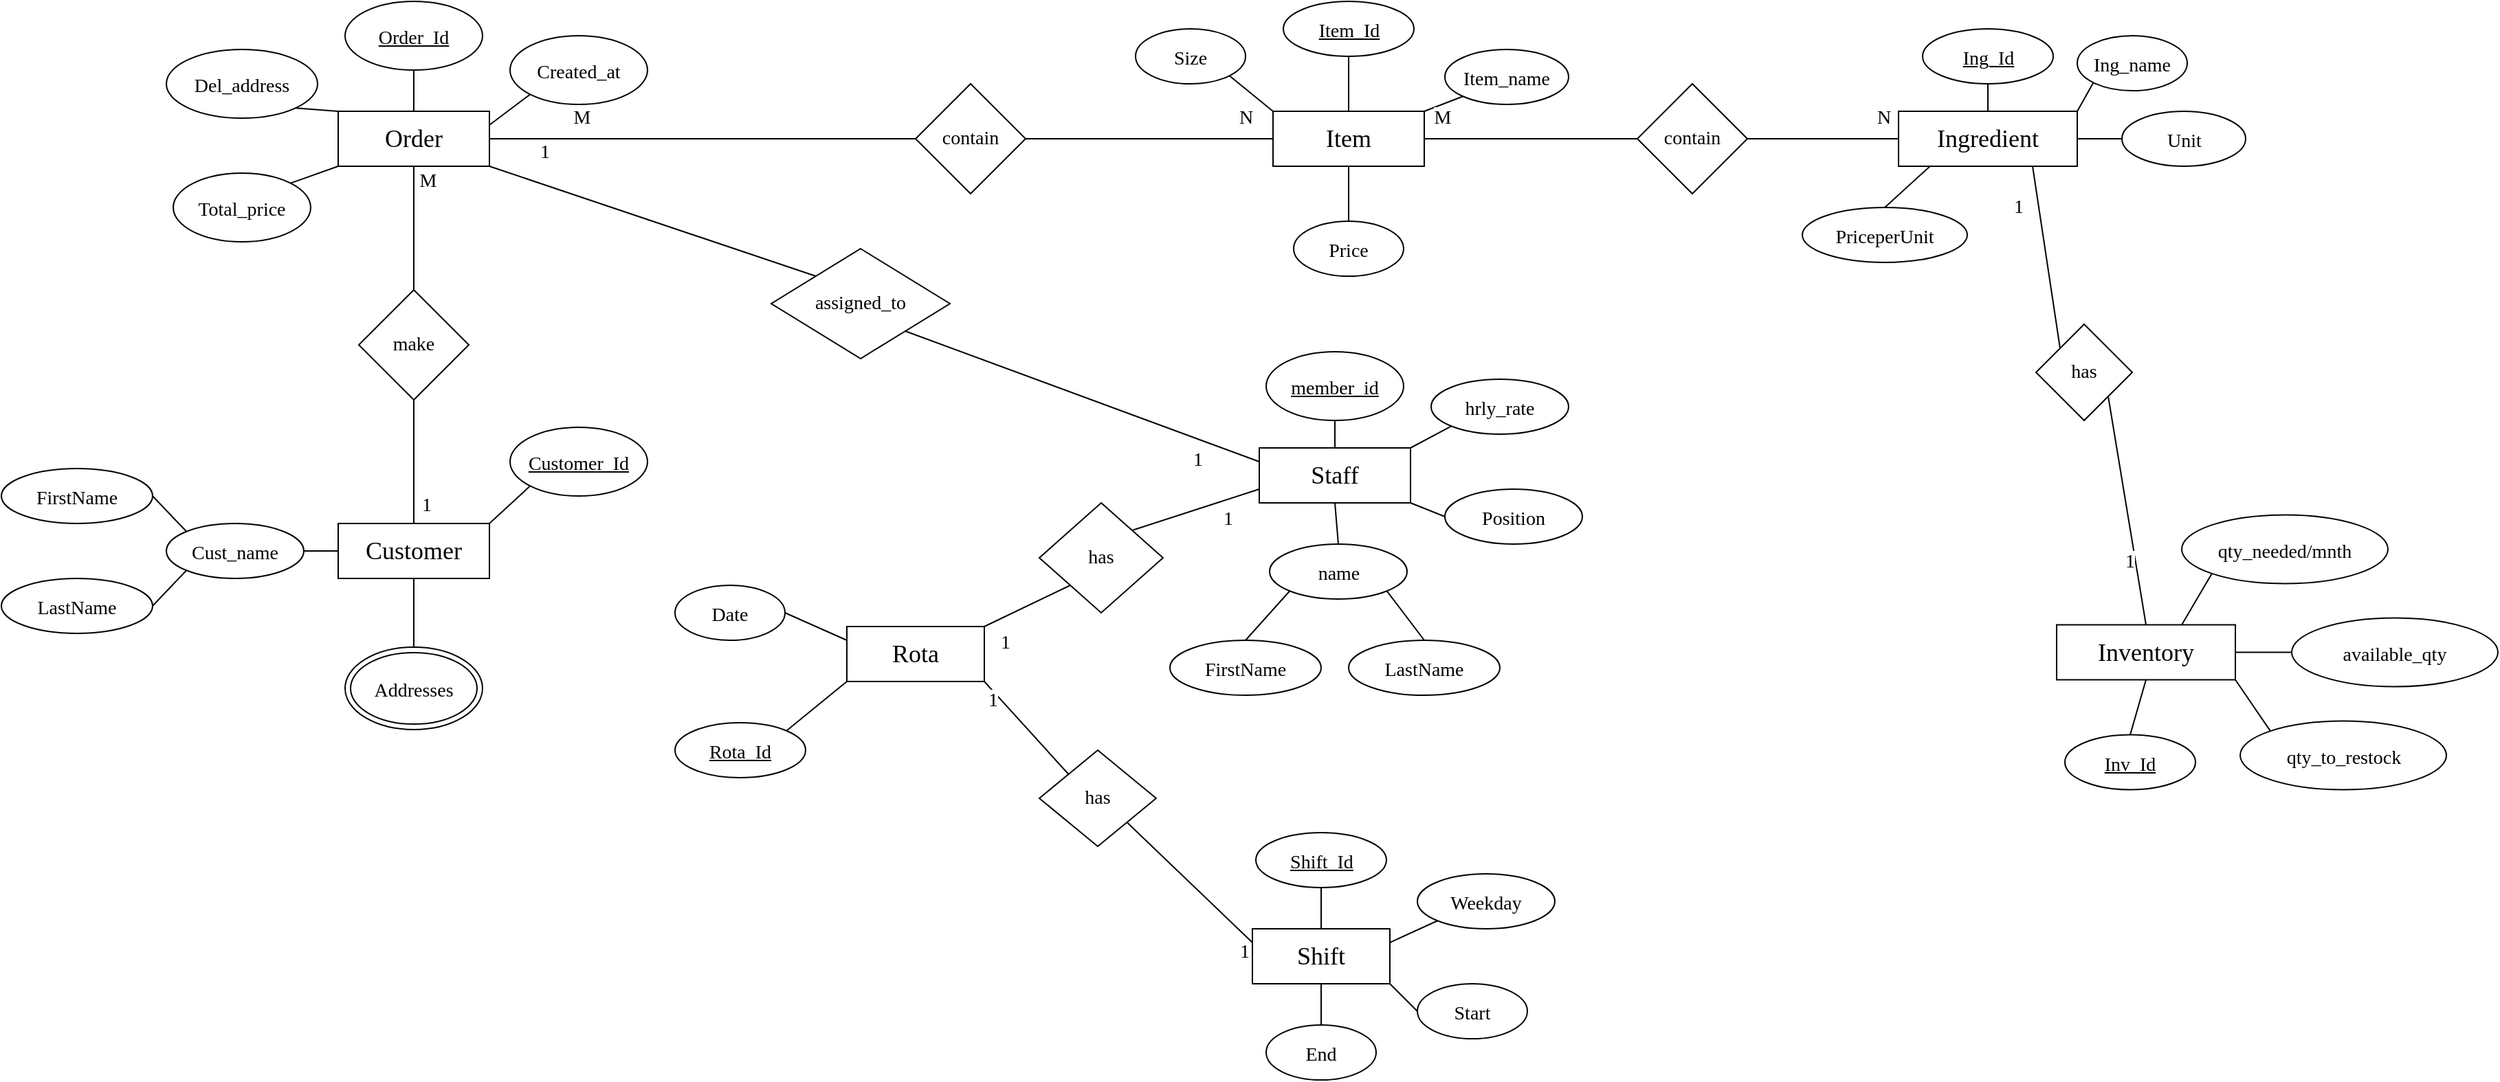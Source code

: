 <mxfile version="20.8.16" type="device"><diagram id="R2lEEEUBdFMjLlhIrx00" name="Page-1"><mxGraphModel dx="2668" dy="1576" grid="0" gridSize="10" guides="1" tooltips="1" connect="1" arrows="1" fold="1" page="0" pageScale="1" pageWidth="850" pageHeight="1100" math="0" shadow="0" extFonts="Permanent Marker^https://fonts.googleapis.com/css?family=Permanent+Marker"><root><mxCell id="0"/><mxCell id="1" parent="0"/><mxCell id="c9D5yfk0Bxqrthq6EEAU-1" value="&lt;font style=&quot;font-size: 18px;&quot; face=&quot;Lucida Console&quot;&gt;Order&lt;/font&gt;" style="rounded=0;whiteSpace=wrap;html=1;" vertex="1" parent="1"><mxGeometry x="-5" y="325" width="110" height="40" as="geometry"/></mxCell><mxCell id="c9D5yfk0Bxqrthq6EEAU-6" style="shape=link;rounded=0;orthogonalLoop=1;jettySize=auto;html=1;exitX=0.5;exitY=1;exitDx=0;exitDy=0;entryX=0.5;entryY=0;entryDx=0;entryDy=0;fontFamily=Lucida Console;fontSize=19;width=0;" edge="1" parent="1" source="c9D5yfk0Bxqrthq6EEAU-2" target="c9D5yfk0Bxqrthq6EEAU-1"><mxGeometry relative="1" as="geometry"/></mxCell><mxCell id="c9D5yfk0Bxqrthq6EEAU-2" value="&lt;font style=&quot;font-size: 14px;&quot;&gt;&lt;u&gt;Order_Id&lt;/u&gt;&lt;/font&gt;" style="ellipse;whiteSpace=wrap;html=1;fontFamily=Lucida Console;fontSize=18;" vertex="1" parent="1"><mxGeometry y="245" width="100" height="50" as="geometry"/></mxCell><mxCell id="c9D5yfk0Bxqrthq6EEAU-3" value="&lt;font style=&quot;font-size: 14px;&quot;&gt;Created_at&lt;/font&gt;" style="ellipse;whiteSpace=wrap;html=1;fontFamily=Lucida Console;fontSize=18;" vertex="1" parent="1"><mxGeometry x="120" y="270" width="100" height="50" as="geometry"/></mxCell><mxCell id="c9D5yfk0Bxqrthq6EEAU-4" value="&lt;font style=&quot;font-size: 14px;&quot;&gt;Del_address&lt;/font&gt;" style="ellipse;whiteSpace=wrap;html=1;fontFamily=Lucida Console;fontSize=18;" vertex="1" parent="1"><mxGeometry x="-130" y="280" width="110" height="50" as="geometry"/></mxCell><mxCell id="c9D5yfk0Bxqrthq6EEAU-5" value="&lt;font style=&quot;font-size: 14px;&quot;&gt;Total_price&lt;br&gt;&lt;/font&gt;" style="ellipse;whiteSpace=wrap;html=1;fontFamily=Lucida Console;fontSize=18;" vertex="1" parent="1"><mxGeometry x="-125" y="370" width="100" height="50" as="geometry"/></mxCell><mxCell id="c9D5yfk0Bxqrthq6EEAU-7" style="shape=link;rounded=0;orthogonalLoop=1;jettySize=auto;html=1;exitX=0;exitY=1;exitDx=0;exitDy=0;entryX=1;entryY=0.25;entryDx=0;entryDy=0;fontFamily=Lucida Console;fontSize=19;width=0;" edge="1" parent="1" source="c9D5yfk0Bxqrthq6EEAU-3" target="c9D5yfk0Bxqrthq6EEAU-1"><mxGeometry relative="1" as="geometry"><mxPoint x="60" y="280" as="sourcePoint"/><mxPoint x="60" y="340" as="targetPoint"/></mxGeometry></mxCell><mxCell id="c9D5yfk0Bxqrthq6EEAU-8" style="shape=link;rounded=0;orthogonalLoop=1;jettySize=auto;html=1;exitX=1;exitY=1;exitDx=0;exitDy=0;entryX=0;entryY=0;entryDx=0;entryDy=0;fontFamily=Lucida Console;fontSize=19;width=0;" edge="1" parent="1" source="c9D5yfk0Bxqrthq6EEAU-4" target="c9D5yfk0Bxqrthq6EEAU-1"><mxGeometry relative="1" as="geometry"><mxPoint x="70" y="290" as="sourcePoint"/><mxPoint x="70" y="350" as="targetPoint"/></mxGeometry></mxCell><mxCell id="c9D5yfk0Bxqrthq6EEAU-9" style="shape=link;rounded=0;orthogonalLoop=1;jettySize=auto;html=1;exitX=1;exitY=0;exitDx=0;exitDy=0;entryX=0;entryY=1;entryDx=0;entryDy=0;fontFamily=Lucida Console;fontSize=19;width=0;" edge="1" parent="1" source="c9D5yfk0Bxqrthq6EEAU-5" target="c9D5yfk0Bxqrthq6EEAU-1"><mxGeometry relative="1" as="geometry"><mxPoint x="80" y="300" as="sourcePoint"/><mxPoint x="80" y="360" as="targetPoint"/></mxGeometry></mxCell><mxCell id="c9D5yfk0Bxqrthq6EEAU-11" value="&lt;font style=&quot;font-size: 18px;&quot; face=&quot;Lucida Console&quot;&gt;Item&lt;br&gt;&lt;/font&gt;" style="rounded=0;whiteSpace=wrap;html=1;" vertex="1" parent="1"><mxGeometry x="675" y="325" width="110" height="40" as="geometry"/></mxCell><mxCell id="c9D5yfk0Bxqrthq6EEAU-12" value="&lt;span style=&quot;font-size: 14px;&quot;&gt;&lt;u&gt;Item_Id&lt;/u&gt;&lt;/span&gt;" style="ellipse;whiteSpace=wrap;html=1;fontFamily=Lucida Console;fontSize=18;" vertex="1" parent="1"><mxGeometry x="682.5" y="245" width="95" height="40" as="geometry"/></mxCell><mxCell id="c9D5yfk0Bxqrthq6EEAU-14" style="shape=link;rounded=0;orthogonalLoop=1;jettySize=auto;html=1;exitX=0.5;exitY=1;exitDx=0;exitDy=0;fontFamily=Lucida Console;fontSize=19;width=0;" edge="1" parent="1" source="c9D5yfk0Bxqrthq6EEAU-12" target="c9D5yfk0Bxqrthq6EEAU-11"><mxGeometry relative="1" as="geometry"><mxPoint x="389.645" y="287.678" as="sourcePoint"/><mxPoint x="340" y="345" as="targetPoint"/></mxGeometry></mxCell><mxCell id="c9D5yfk0Bxqrthq6EEAU-15" value="&lt;font style=&quot;font-size: 14px;&quot;&gt;Item_name&lt;/font&gt;" style="ellipse;whiteSpace=wrap;html=1;fontFamily=Lucida Console;fontSize=18;" vertex="1" parent="1"><mxGeometry x="800" y="280" width="90" height="40" as="geometry"/></mxCell><mxCell id="c9D5yfk0Bxqrthq6EEAU-16" style="shape=link;rounded=0;orthogonalLoop=1;jettySize=auto;html=1;exitX=0;exitY=1;exitDx=0;exitDy=0;entryX=1;entryY=0;entryDx=0;entryDy=0;fontFamily=Lucida Console;fontSize=19;width=0;" edge="1" parent="1" source="c9D5yfk0Bxqrthq6EEAU-15" target="c9D5yfk0Bxqrthq6EEAU-11"><mxGeometry relative="1" as="geometry"><mxPoint x="389.645" y="287.678" as="sourcePoint"/><mxPoint x="340" y="345" as="targetPoint"/></mxGeometry></mxCell><mxCell id="c9D5yfk0Bxqrthq6EEAU-17" value="&lt;font style=&quot;font-size: 14px;&quot;&gt;Size&lt;/font&gt;" style="ellipse;whiteSpace=wrap;html=1;fontFamily=Lucida Console;fontSize=18;" vertex="1" parent="1"><mxGeometry x="575" y="265" width="80" height="40" as="geometry"/></mxCell><mxCell id="c9D5yfk0Bxqrthq6EEAU-18" style="shape=link;rounded=0;orthogonalLoop=1;jettySize=auto;html=1;exitX=1;exitY=1;exitDx=0;exitDy=0;fontFamily=Lucida Console;fontSize=19;width=0;entryX=0;entryY=0;entryDx=0;entryDy=0;" edge="1" parent="1" source="c9D5yfk0Bxqrthq6EEAU-17" target="c9D5yfk0Bxqrthq6EEAU-11"><mxGeometry relative="1" as="geometry"><mxPoint x="742.5" y="265" as="sourcePoint"/><mxPoint x="740.556" y="335" as="targetPoint"/></mxGeometry></mxCell><mxCell id="c9D5yfk0Bxqrthq6EEAU-19" value="&lt;font style=&quot;font-size: 14px;&quot;&gt;Price&lt;/font&gt;" style="ellipse;whiteSpace=wrap;html=1;fontFamily=Lucida Console;fontSize=18;" vertex="1" parent="1"><mxGeometry x="690" y="405" width="80" height="40" as="geometry"/></mxCell><mxCell id="c9D5yfk0Bxqrthq6EEAU-20" style="shape=link;rounded=0;orthogonalLoop=1;jettySize=auto;html=1;exitX=0.5;exitY=0;exitDx=0;exitDy=0;fontFamily=Lucida Console;fontSize=19;width=0;entryX=0.5;entryY=1;entryDx=0;entryDy=0;" edge="1" parent="1" source="c9D5yfk0Bxqrthq6EEAU-19" target="c9D5yfk0Bxqrthq6EEAU-11"><mxGeometry relative="1" as="geometry"><mxPoint x="643.284" y="269.142" as="sourcePoint"/><mxPoint x="685" y="335" as="targetPoint"/></mxGeometry></mxCell><mxCell id="c9D5yfk0Bxqrthq6EEAU-22" value="&lt;font style=&quot;font-size: 18px;&quot; face=&quot;Lucida Console&quot;&gt;Customer&lt;/font&gt;" style="rounded=0;whiteSpace=wrap;html=1;" vertex="1" parent="1"><mxGeometry x="-5" y="625" width="110" height="40" as="geometry"/></mxCell><mxCell id="c9D5yfk0Bxqrthq6EEAU-23" value="&lt;font style=&quot;font-size: 14px;&quot;&gt;&lt;u&gt;Customer_Id&lt;/u&gt;&lt;/font&gt;" style="ellipse;whiteSpace=wrap;html=1;fontFamily=Lucida Console;fontSize=18;" vertex="1" parent="1"><mxGeometry x="120" y="555" width="100" height="50" as="geometry"/></mxCell><mxCell id="c9D5yfk0Bxqrthq6EEAU-24" value="&lt;font style=&quot;font-size: 14px;&quot;&gt;FirstName&lt;/font&gt;" style="ellipse;whiteSpace=wrap;html=1;fontFamily=Lucida Console;fontSize=18;" vertex="1" parent="1"><mxGeometry x="-250" y="585" width="110" height="40" as="geometry"/></mxCell><mxCell id="c9D5yfk0Bxqrthq6EEAU-25" value="&lt;span style=&quot;font-size: 14px;&quot;&gt;Cust_name&lt;/span&gt;" style="ellipse;whiteSpace=wrap;html=1;fontFamily=Lucida Console;fontSize=18;" vertex="1" parent="1"><mxGeometry x="-130" y="625" width="100" height="40" as="geometry"/></mxCell><mxCell id="c9D5yfk0Bxqrthq6EEAU-26" value="&lt;font style=&quot;font-size: 14px;&quot;&gt;LastName&lt;/font&gt;" style="ellipse;whiteSpace=wrap;html=1;fontFamily=Lucida Console;fontSize=18;" vertex="1" parent="1"><mxGeometry x="-250" y="665" width="110" height="40" as="geometry"/></mxCell><mxCell id="c9D5yfk0Bxqrthq6EEAU-27" value="&lt;font style=&quot;font-size: 14px;&quot;&gt;Addresses&lt;/font&gt;" style="ellipse;shape=doubleEllipse;whiteSpace=wrap;html=1;fontFamily=Lucida Console;fontSize=18;" vertex="1" parent="1"><mxGeometry y="715" width="100" height="60" as="geometry"/></mxCell><mxCell id="c9D5yfk0Bxqrthq6EEAU-29" style="shape=link;rounded=0;orthogonalLoop=1;jettySize=auto;html=1;exitX=0;exitY=1;exitDx=0;exitDy=0;entryX=1;entryY=0;entryDx=0;entryDy=0;fontFamily=Lucida Console;fontSize=19;width=0;" edge="1" parent="1" source="c9D5yfk0Bxqrthq6EEAU-23" target="c9D5yfk0Bxqrthq6EEAU-22"><mxGeometry relative="1" as="geometry"><mxPoint x="-54.645" y="402.322" as="sourcePoint"/><mxPoint x="5" y="385" as="targetPoint"/></mxGeometry></mxCell><mxCell id="c9D5yfk0Bxqrthq6EEAU-30" style="shape=link;rounded=0;orthogonalLoop=1;jettySize=auto;html=1;exitX=1;exitY=0.5;exitDx=0;exitDy=0;entryX=0;entryY=0.5;entryDx=0;entryDy=0;fontFamily=Lucida Console;fontSize=19;width=0;" edge="1" parent="1" source="c9D5yfk0Bxqrthq6EEAU-25" target="c9D5yfk0Bxqrthq6EEAU-22"><mxGeometry relative="1" as="geometry"><mxPoint x="-44.645" y="412.322" as="sourcePoint"/><mxPoint x="15" y="395" as="targetPoint"/></mxGeometry></mxCell><mxCell id="c9D5yfk0Bxqrthq6EEAU-31" style="shape=link;rounded=0;orthogonalLoop=1;jettySize=auto;html=1;exitX=0.5;exitY=0;exitDx=0;exitDy=0;entryX=0.5;entryY=1;entryDx=0;entryDy=0;fontFamily=Lucida Console;fontSize=19;width=0;" edge="1" parent="1" source="c9D5yfk0Bxqrthq6EEAU-27" target="c9D5yfk0Bxqrthq6EEAU-22"><mxGeometry relative="1" as="geometry"><mxPoint x="-34.645" y="422.322" as="sourcePoint"/><mxPoint x="25" y="405" as="targetPoint"/></mxGeometry></mxCell><mxCell id="c9D5yfk0Bxqrthq6EEAU-32" style="shape=link;rounded=0;orthogonalLoop=1;jettySize=auto;html=1;exitX=1;exitY=0.5;exitDx=0;exitDy=0;entryX=0;entryY=0;entryDx=0;entryDy=0;fontFamily=Lucida Console;fontSize=19;width=0;" edge="1" parent="1" source="c9D5yfk0Bxqrthq6EEAU-24" target="c9D5yfk0Bxqrthq6EEAU-25"><mxGeometry relative="1" as="geometry"><mxPoint x="-4.645" y="402.322" as="sourcePoint"/><mxPoint x="55" y="385" as="targetPoint"/></mxGeometry></mxCell><mxCell id="c9D5yfk0Bxqrthq6EEAU-33" style="shape=link;rounded=0;orthogonalLoop=1;jettySize=auto;html=1;exitX=1;exitY=0.5;exitDx=0;exitDy=0;entryX=0;entryY=1;entryDx=0;entryDy=0;fontFamily=Lucida Console;fontSize=19;width=0;" edge="1" parent="1" source="c9D5yfk0Bxqrthq6EEAU-26" target="c9D5yfk0Bxqrthq6EEAU-25"><mxGeometry relative="1" as="geometry"><mxPoint x="5.355" y="412.322" as="sourcePoint"/><mxPoint x="65" y="395" as="targetPoint"/></mxGeometry></mxCell><mxCell id="c9D5yfk0Bxqrthq6EEAU-35" value="&lt;font style=&quot;font-size: 18px;&quot; face=&quot;Lucida Console&quot;&gt;Staff&lt;br&gt;&lt;/font&gt;" style="rounded=0;whiteSpace=wrap;html=1;" vertex="1" parent="1"><mxGeometry x="665" y="570" width="110" height="40" as="geometry"/></mxCell><mxCell id="c9D5yfk0Bxqrthq6EEAU-36" value="&lt;font style=&quot;font-size: 14px;&quot;&gt;&lt;u&gt;member_id&lt;/u&gt;&lt;/font&gt;" style="ellipse;whiteSpace=wrap;html=1;fontFamily=Lucida Console;fontSize=18;" vertex="1" parent="1"><mxGeometry x="670" y="500" width="100" height="50" as="geometry"/></mxCell><mxCell id="c9D5yfk0Bxqrthq6EEAU-37" value="&lt;font style=&quot;font-size: 14px;&quot;&gt;FirstName&lt;/font&gt;" style="ellipse;whiteSpace=wrap;html=1;fontFamily=Lucida Console;fontSize=18;" vertex="1" parent="1"><mxGeometry x="600" y="710" width="110" height="40" as="geometry"/></mxCell><mxCell id="c9D5yfk0Bxqrthq6EEAU-38" value="&lt;span style=&quot;font-size: 14px;&quot;&gt;name&lt;/span&gt;" style="ellipse;whiteSpace=wrap;html=1;fontFamily=Lucida Console;fontSize=18;" vertex="1" parent="1"><mxGeometry x="672.5" y="640" width="100" height="40" as="geometry"/></mxCell><mxCell id="c9D5yfk0Bxqrthq6EEAU-39" value="&lt;font style=&quot;font-size: 14px;&quot;&gt;LastName&lt;/font&gt;" style="ellipse;whiteSpace=wrap;html=1;fontFamily=Lucida Console;fontSize=18;" vertex="1" parent="1"><mxGeometry x="730" y="710" width="110" height="40" as="geometry"/></mxCell><mxCell id="c9D5yfk0Bxqrthq6EEAU-43" value="&lt;span style=&quot;font-size: 14px;&quot;&gt;Position&lt;/span&gt;" style="ellipse;whiteSpace=wrap;html=1;fontFamily=Lucida Console;fontSize=18;" vertex="1" parent="1"><mxGeometry x="800" y="600" width="100" height="40" as="geometry"/></mxCell><mxCell id="c9D5yfk0Bxqrthq6EEAU-44" value="&lt;span style=&quot;font-size: 14px;&quot;&gt;hrly_rate&lt;/span&gt;" style="ellipse;whiteSpace=wrap;html=1;fontFamily=Lucida Console;fontSize=18;" vertex="1" parent="1"><mxGeometry x="790" y="520" width="100" height="40" as="geometry"/></mxCell><mxCell id="c9D5yfk0Bxqrthq6EEAU-45" style="shape=link;rounded=0;orthogonalLoop=1;jettySize=auto;html=1;exitX=0.5;exitY=1;exitDx=0;exitDy=0;entryX=0.5;entryY=0;entryDx=0;entryDy=0;fontFamily=Lucida Console;fontSize=19;width=0;" edge="1" parent="1" source="c9D5yfk0Bxqrthq6EEAU-36" target="c9D5yfk0Bxqrthq6EEAU-35"><mxGeometry relative="1" as="geometry"><mxPoint x="539.645" y="552.678" as="sourcePoint"/><mxPoint x="490" y="610" as="targetPoint"/></mxGeometry></mxCell><mxCell id="c9D5yfk0Bxqrthq6EEAU-46" style="shape=link;rounded=0;orthogonalLoop=1;jettySize=auto;html=1;exitX=1;exitY=0;exitDx=0;exitDy=0;entryX=0;entryY=1;entryDx=0;entryDy=0;fontFamily=Lucida Console;fontSize=19;width=0;" edge="1" parent="1" source="c9D5yfk0Bxqrthq6EEAU-35" target="c9D5yfk0Bxqrthq6EEAU-44"><mxGeometry relative="1" as="geometry"><mxPoint x="730" y="540" as="sourcePoint"/><mxPoint x="730" y="580" as="targetPoint"/></mxGeometry></mxCell><mxCell id="c9D5yfk0Bxqrthq6EEAU-47" style="shape=link;rounded=0;orthogonalLoop=1;jettySize=auto;html=1;exitX=0;exitY=0.5;exitDx=0;exitDy=0;entryX=1;entryY=1;entryDx=0;entryDy=0;fontFamily=Lucida Console;fontSize=19;width=0;" edge="1" parent="1" source="c9D5yfk0Bxqrthq6EEAU-43" target="c9D5yfk0Bxqrthq6EEAU-35"><mxGeometry relative="1" as="geometry"><mxPoint x="740" y="550" as="sourcePoint"/><mxPoint x="740" y="590" as="targetPoint"/></mxGeometry></mxCell><mxCell id="c9D5yfk0Bxqrthq6EEAU-48" style="shape=link;rounded=0;orthogonalLoop=1;jettySize=auto;html=1;exitX=0.5;exitY=1;exitDx=0;exitDy=0;entryX=0.5;entryY=0;entryDx=0;entryDy=0;fontFamily=Lucida Console;fontSize=19;width=0;" edge="1" parent="1" source="c9D5yfk0Bxqrthq6EEAU-35" target="c9D5yfk0Bxqrthq6EEAU-38"><mxGeometry relative="1" as="geometry"><mxPoint x="750" y="560" as="sourcePoint"/><mxPoint x="750" y="600" as="targetPoint"/></mxGeometry></mxCell><mxCell id="c9D5yfk0Bxqrthq6EEAU-49" style="shape=link;rounded=0;orthogonalLoop=1;jettySize=auto;html=1;exitX=1;exitY=1;exitDx=0;exitDy=0;entryX=0.5;entryY=0;entryDx=0;entryDy=0;fontFamily=Lucida Console;fontSize=19;width=0;" edge="1" parent="1" source="c9D5yfk0Bxqrthq6EEAU-38" target="c9D5yfk0Bxqrthq6EEAU-39"><mxGeometry relative="1" as="geometry"><mxPoint x="760" y="570" as="sourcePoint"/><mxPoint x="760" y="610" as="targetPoint"/></mxGeometry></mxCell><mxCell id="c9D5yfk0Bxqrthq6EEAU-50" style="shape=link;rounded=0;orthogonalLoop=1;jettySize=auto;html=1;exitX=0.5;exitY=0;exitDx=0;exitDy=0;entryX=0;entryY=1;entryDx=0;entryDy=0;fontFamily=Lucida Console;fontSize=19;width=0;" edge="1" parent="1" source="c9D5yfk0Bxqrthq6EEAU-37" target="c9D5yfk0Bxqrthq6EEAU-38"><mxGeometry relative="1" as="geometry"><mxPoint x="770" y="580" as="sourcePoint"/><mxPoint x="770" y="620" as="targetPoint"/></mxGeometry></mxCell><mxCell id="c9D5yfk0Bxqrthq6EEAU-51" value="&lt;font style=&quot;font-size: 18px;&quot; face=&quot;Lucida Console&quot;&gt;Ingredient&lt;br&gt;&lt;/font&gt;" style="rounded=0;whiteSpace=wrap;html=1;" vertex="1" parent="1"><mxGeometry x="1130" y="325" width="130" height="40" as="geometry"/></mxCell><mxCell id="c9D5yfk0Bxqrthq6EEAU-52" value="&lt;span style=&quot;font-size: 14px;&quot;&gt;&lt;u&gt;Ing_Id&lt;/u&gt;&lt;/span&gt;" style="ellipse;whiteSpace=wrap;html=1;fontFamily=Lucida Console;fontSize=18;" vertex="1" parent="1"><mxGeometry x="1147.5" y="265" width="95" height="40" as="geometry"/></mxCell><mxCell id="c9D5yfk0Bxqrthq6EEAU-53" value="&lt;font style=&quot;font-size: 14px;&quot;&gt;Unit&lt;/font&gt;" style="ellipse;whiteSpace=wrap;html=1;fontFamily=Lucida Console;fontSize=18;" vertex="1" parent="1"><mxGeometry x="1292.5" y="325" width="90" height="40" as="geometry"/></mxCell><mxCell id="c9D5yfk0Bxqrthq6EEAU-55" style="shape=link;rounded=0;orthogonalLoop=1;jettySize=auto;html=1;exitX=0.5;exitY=1;exitDx=0;exitDy=0;fontFamily=Lucida Console;fontSize=19;width=0;entryX=0.5;entryY=0;entryDx=0;entryDy=0;" edge="1" parent="1" source="c9D5yfk0Bxqrthq6EEAU-52" target="c9D5yfk0Bxqrthq6EEAU-51"><mxGeometry relative="1" as="geometry"><mxPoint x="678.284" y="269.142" as="sourcePoint"/><mxPoint x="720" y="335" as="targetPoint"/></mxGeometry></mxCell><mxCell id="c9D5yfk0Bxqrthq6EEAU-56" style="shape=link;rounded=0;orthogonalLoop=1;jettySize=auto;html=1;exitX=0;exitY=0.5;exitDx=0;exitDy=0;fontFamily=Lucida Console;fontSize=19;width=0;entryX=1;entryY=0.5;entryDx=0;entryDy=0;" edge="1" parent="1" source="c9D5yfk0Bxqrthq6EEAU-53" target="c9D5yfk0Bxqrthq6EEAU-51"><mxGeometry relative="1" as="geometry"><mxPoint x="1205" y="285" as="sourcePoint"/><mxPoint x="1205" y="335" as="targetPoint"/></mxGeometry></mxCell><mxCell id="c9D5yfk0Bxqrthq6EEAU-57" value="&lt;font style=&quot;font-size: 18px;&quot; face=&quot;Lucida Console&quot;&gt;Inventory&lt;br&gt;&lt;/font&gt;" style="rounded=0;whiteSpace=wrap;html=1;" vertex="1" parent="1"><mxGeometry x="1245" y="698.75" width="130" height="40" as="geometry"/></mxCell><mxCell id="c9D5yfk0Bxqrthq6EEAU-58" value="&lt;font style=&quot;font-size: 14px;&quot;&gt;PriceperUnit&lt;/font&gt;" style="ellipse;whiteSpace=wrap;html=1;fontFamily=Lucida Console;fontSize=18;" vertex="1" parent="1"><mxGeometry x="1060" y="395" width="120" height="40" as="geometry"/></mxCell><mxCell id="c9D5yfk0Bxqrthq6EEAU-59" value="&lt;font style=&quot;font-size: 14px;&quot;&gt;Ing_name&lt;/font&gt;" style="ellipse;whiteSpace=wrap;html=1;fontFamily=Lucida Console;fontSize=18;" vertex="1" parent="1"><mxGeometry x="1260" y="270" width="80" height="40" as="geometry"/></mxCell><mxCell id="c9D5yfk0Bxqrthq6EEAU-60" style="shape=link;rounded=0;orthogonalLoop=1;jettySize=auto;html=1;exitX=0;exitY=1;exitDx=0;exitDy=0;fontFamily=Lucida Console;fontSize=19;width=0;entryX=1;entryY=0;entryDx=0;entryDy=0;" edge="1" parent="1" source="c9D5yfk0Bxqrthq6EEAU-59" target="c9D5yfk0Bxqrthq6EEAU-51"><mxGeometry relative="1" as="geometry"><mxPoint x="1205" y="285" as="sourcePoint"/><mxPoint x="1205" y="335" as="targetPoint"/></mxGeometry></mxCell><mxCell id="c9D5yfk0Bxqrthq6EEAU-61" style="shape=link;rounded=0;orthogonalLoop=1;jettySize=auto;html=1;exitX=0.5;exitY=0;exitDx=0;exitDy=0;fontFamily=Lucida Console;fontSize=19;width=0;entryX=0.175;entryY=1.003;entryDx=0;entryDy=0;entryPerimeter=0;" edge="1" parent="1" source="c9D5yfk0Bxqrthq6EEAU-58" target="c9D5yfk0Bxqrthq6EEAU-51"><mxGeometry relative="1" as="geometry"><mxPoint x="1311.716" y="279.142" as="sourcePoint"/><mxPoint x="1270" y="335" as="targetPoint"/></mxGeometry></mxCell><mxCell id="c9D5yfk0Bxqrthq6EEAU-62" value="&lt;span style=&quot;font-size: 14px;&quot;&gt;&lt;u&gt;Inv_Id&lt;/u&gt;&lt;/span&gt;" style="ellipse;whiteSpace=wrap;html=1;fontFamily=Lucida Console;fontSize=18;" vertex="1" parent="1"><mxGeometry x="1251" y="778.75" width="95" height="40" as="geometry"/></mxCell><mxCell id="c9D5yfk0Bxqrthq6EEAU-63" value="&lt;span style=&quot;font-size: 14px;&quot;&gt;available_qty&lt;/span&gt;" style="ellipse;whiteSpace=wrap;html=1;fontFamily=Lucida Console;fontSize=18;" vertex="1" parent="1"><mxGeometry x="1416" y="693.75" width="150" height="50" as="geometry"/></mxCell><mxCell id="c9D5yfk0Bxqrthq6EEAU-64" value="&lt;span style=&quot;font-size: 14px;&quot;&gt;qty_needed/mnth&lt;/span&gt;" style="ellipse;whiteSpace=wrap;html=1;fontFamily=Lucida Console;fontSize=18;" vertex="1" parent="1"><mxGeometry x="1336" y="618.75" width="150" height="50" as="geometry"/></mxCell><mxCell id="c9D5yfk0Bxqrthq6EEAU-65" value="&lt;span style=&quot;font-size: 14px;&quot;&gt;qty_to_restock&lt;/span&gt;" style="ellipse;whiteSpace=wrap;html=1;fontFamily=Lucida Console;fontSize=18;" vertex="1" parent="1"><mxGeometry x="1378.5" y="768.75" width="150" height="50" as="geometry"/></mxCell><mxCell id="c9D5yfk0Bxqrthq6EEAU-66" style="shape=link;rounded=0;orthogonalLoop=1;jettySize=auto;html=1;exitX=0.5;exitY=1;exitDx=0;exitDy=0;entryX=0.5;entryY=0;entryDx=0;entryDy=0;fontFamily=Lucida Console;fontSize=19;width=0;" edge="1" parent="1" source="c9D5yfk0Bxqrthq6EEAU-57" target="c9D5yfk0Bxqrthq6EEAU-62"><mxGeometry relative="1" as="geometry"><mxPoint x="856" y="528.75" as="sourcePoint"/><mxPoint x="856" y="568.75" as="targetPoint"/></mxGeometry></mxCell><mxCell id="c9D5yfk0Bxqrthq6EEAU-67" style="shape=link;rounded=0;orthogonalLoop=1;jettySize=auto;html=1;exitX=0;exitY=1;exitDx=0;exitDy=0;fontFamily=Lucida Console;fontSize=19;width=0;" edge="1" parent="1" source="c9D5yfk0Bxqrthq6EEAU-64"><mxGeometry relative="1" as="geometry"><mxPoint x="1320" y="748.75" as="sourcePoint"/><mxPoint x="1336" y="698.75" as="targetPoint"/></mxGeometry></mxCell><mxCell id="c9D5yfk0Bxqrthq6EEAU-68" style="shape=link;rounded=0;orthogonalLoop=1;jettySize=auto;html=1;exitX=0;exitY=0.5;exitDx=0;exitDy=0;entryX=1;entryY=0.5;entryDx=0;entryDy=0;fontFamily=Lucida Console;fontSize=19;width=0;" edge="1" parent="1" source="c9D5yfk0Bxqrthq6EEAU-63" target="c9D5yfk0Bxqrthq6EEAU-57"><mxGeometry relative="1" as="geometry"><mxPoint x="1330" y="758.75" as="sourcePoint"/><mxPoint x="1301" y="838.75" as="targetPoint"/></mxGeometry></mxCell><mxCell id="c9D5yfk0Bxqrthq6EEAU-69" style="shape=link;rounded=0;orthogonalLoop=1;jettySize=auto;html=1;exitX=1;exitY=1;exitDx=0;exitDy=0;entryX=0;entryY=0;entryDx=0;entryDy=0;fontFamily=Lucida Console;fontSize=19;width=0;" edge="1" parent="1" source="c9D5yfk0Bxqrthq6EEAU-57" target="c9D5yfk0Bxqrthq6EEAU-65"><mxGeometry relative="1" as="geometry"><mxPoint x="1340" y="768.75" as="sourcePoint"/><mxPoint x="1311" y="848.75" as="targetPoint"/></mxGeometry></mxCell><mxCell id="c9D5yfk0Bxqrthq6EEAU-70" value="&lt;font style=&quot;font-size: 18px;&quot; face=&quot;Lucida Console&quot;&gt;Shift&lt;br&gt;&lt;/font&gt;" style="rounded=0;whiteSpace=wrap;html=1;" vertex="1" parent="1"><mxGeometry x="660" y="920" width="100" height="40" as="geometry"/></mxCell><mxCell id="c9D5yfk0Bxqrthq6EEAU-72" value="&lt;span style=&quot;font-size: 14px;&quot;&gt;&lt;u&gt;Shift_Id&lt;/u&gt;&lt;/span&gt;" style="ellipse;whiteSpace=wrap;html=1;fontFamily=Lucida Console;fontSize=18;" vertex="1" parent="1"><mxGeometry x="662.5" y="850" width="95" height="40" as="geometry"/></mxCell><mxCell id="c9D5yfk0Bxqrthq6EEAU-73" value="&lt;span style=&quot;font-size: 14px;&quot;&gt;Weekday&lt;/span&gt;" style="ellipse;whiteSpace=wrap;html=1;fontFamily=Lucida Console;fontSize=18;" vertex="1" parent="1"><mxGeometry x="780" y="880" width="100" height="40" as="geometry"/></mxCell><mxCell id="c9D5yfk0Bxqrthq6EEAU-74" value="&lt;font style=&quot;font-size: 14px;&quot;&gt;Start&lt;/font&gt;" style="ellipse;whiteSpace=wrap;html=1;fontFamily=Lucida Console;fontSize=18;" vertex="1" parent="1"><mxGeometry x="780" y="960" width="80" height="40" as="geometry"/></mxCell><mxCell id="c9D5yfk0Bxqrthq6EEAU-75" value="&lt;font style=&quot;font-size: 14px;&quot;&gt;End&lt;/font&gt;" style="ellipse;whiteSpace=wrap;html=1;fontFamily=Lucida Console;fontSize=18;" vertex="1" parent="1"><mxGeometry x="670" y="990" width="80" height="40" as="geometry"/></mxCell><mxCell id="c9D5yfk0Bxqrthq6EEAU-76" style="shape=link;rounded=0;orthogonalLoop=1;jettySize=auto;html=1;exitX=0.5;exitY=0;exitDx=0;exitDy=0;fontFamily=Lucida Console;fontSize=19;width=0;entryX=0.5;entryY=1;entryDx=0;entryDy=0;" edge="1" parent="1" source="c9D5yfk0Bxqrthq6EEAU-70" target="c9D5yfk0Bxqrthq6EEAU-72"><mxGeometry relative="1" as="geometry"><mxPoint x="785" y="580" as="sourcePoint"/><mxPoint x="720" y="850" as="targetPoint"/></mxGeometry></mxCell><mxCell id="c9D5yfk0Bxqrthq6EEAU-77" style="shape=link;rounded=0;orthogonalLoop=1;jettySize=auto;html=1;exitX=1;exitY=0.25;exitDx=0;exitDy=0;fontFamily=Lucida Console;fontSize=19;width=0;entryX=0;entryY=1;entryDx=0;entryDy=0;" edge="1" parent="1" source="c9D5yfk0Bxqrthq6EEAU-70" target="c9D5yfk0Bxqrthq6EEAU-73"><mxGeometry relative="1" as="geometry"><mxPoint x="720" y="930" as="sourcePoint"/><mxPoint x="720" y="900" as="targetPoint"/></mxGeometry></mxCell><mxCell id="c9D5yfk0Bxqrthq6EEAU-78" style="shape=link;rounded=0;orthogonalLoop=1;jettySize=auto;html=1;exitX=1;exitY=1;exitDx=0;exitDy=0;fontFamily=Lucida Console;fontSize=19;width=0;entryX=0;entryY=0.5;entryDx=0;entryDy=0;" edge="1" parent="1" source="c9D5yfk0Bxqrthq6EEAU-70" target="c9D5yfk0Bxqrthq6EEAU-74"><mxGeometry relative="1" as="geometry"><mxPoint x="770" y="940" as="sourcePoint"/><mxPoint x="824.645" y="924.142" as="targetPoint"/></mxGeometry></mxCell><mxCell id="c9D5yfk0Bxqrthq6EEAU-79" style="shape=link;rounded=0;orthogonalLoop=1;jettySize=auto;html=1;exitX=0.5;exitY=0;exitDx=0;exitDy=0;fontFamily=Lucida Console;fontSize=19;width=0;entryX=0.5;entryY=1;entryDx=0;entryDy=0;" edge="1" parent="1" source="c9D5yfk0Bxqrthq6EEAU-75" target="c9D5yfk0Bxqrthq6EEAU-70"><mxGeometry relative="1" as="geometry"><mxPoint x="780" y="950" as="sourcePoint"/><mxPoint x="834.645" y="934.142" as="targetPoint"/></mxGeometry></mxCell><mxCell id="c9D5yfk0Bxqrthq6EEAU-80" value="&lt;font style=&quot;font-size: 18px;&quot; face=&quot;Lucida Console&quot;&gt;Rota&lt;br&gt;&lt;/font&gt;" style="rounded=0;whiteSpace=wrap;html=1;" vertex="1" parent="1"><mxGeometry x="365" y="700" width="100" height="40" as="geometry"/></mxCell><mxCell id="c9D5yfk0Bxqrthq6EEAU-81" value="&lt;span style=&quot;font-size: 14px;&quot;&gt;&lt;u&gt;Rota_Id&lt;/u&gt;&lt;/span&gt;" style="ellipse;whiteSpace=wrap;html=1;fontFamily=Lucida Console;fontSize=18;" vertex="1" parent="1"><mxGeometry x="240" y="770" width="95" height="40" as="geometry"/></mxCell><mxCell id="c9D5yfk0Bxqrthq6EEAU-82" value="&lt;font style=&quot;font-size: 14px;&quot;&gt;Date&lt;/font&gt;" style="ellipse;whiteSpace=wrap;html=1;fontFamily=Lucida Console;fontSize=18;" vertex="1" parent="1"><mxGeometry x="240" y="670" width="80" height="40" as="geometry"/></mxCell><mxCell id="c9D5yfk0Bxqrthq6EEAU-83" style="shape=link;rounded=0;orthogonalLoop=1;jettySize=auto;html=1;exitX=0;exitY=0.25;exitDx=0;exitDy=0;entryX=1;entryY=0.5;entryDx=0;entryDy=0;fontFamily=Lucida Console;fontSize=19;width=0;" edge="1" parent="1" source="c9D5yfk0Bxqrthq6EEAU-80" target="c9D5yfk0Bxqrthq6EEAU-82"><mxGeometry relative="1" as="geometry"><mxPoint x="225" y="570" as="sourcePoint"/><mxPoint x="225" y="520" as="targetPoint"/></mxGeometry></mxCell><mxCell id="c9D5yfk0Bxqrthq6EEAU-84" style="shape=link;rounded=0;orthogonalLoop=1;jettySize=auto;html=1;exitX=1;exitY=0;exitDx=0;exitDy=0;entryX=0;entryY=1;entryDx=0;entryDy=0;fontFamily=Lucida Console;fontSize=19;width=0;" edge="1" parent="1" source="c9D5yfk0Bxqrthq6EEAU-81" target="c9D5yfk0Bxqrthq6EEAU-80"><mxGeometry relative="1" as="geometry"><mxPoint x="235" y="580" as="sourcePoint"/><mxPoint x="235" y="530" as="targetPoint"/></mxGeometry></mxCell><mxCell id="c9D5yfk0Bxqrthq6EEAU-85" value="make" style="rhombus;whiteSpace=wrap;html=1;fontFamily=Lucida Console;fontSize=14;" vertex="1" parent="1"><mxGeometry x="10" y="455" width="80" height="80" as="geometry"/></mxCell><mxCell id="c9D5yfk0Bxqrthq6EEAU-88" style="shape=link;rounded=0;orthogonalLoop=1;jettySize=auto;html=1;entryX=0.5;entryY=1;entryDx=0;entryDy=0;fontFamily=Lucida Console;fontSize=19;width=0;exitX=0.5;exitY=0;exitDx=0;exitDy=0;" edge="1" parent="1" source="c9D5yfk0Bxqrthq6EEAU-22" target="c9D5yfk0Bxqrthq6EEAU-85"><mxGeometry relative="1" as="geometry"><mxPoint x="50" y="635" as="sourcePoint"/><mxPoint x="60" y="675.0" as="targetPoint"/></mxGeometry></mxCell><mxCell id="c9D5yfk0Bxqrthq6EEAU-89" style="shape=link;rounded=0;orthogonalLoop=1;jettySize=auto;html=1;entryX=0.5;entryY=1;entryDx=0;entryDy=0;fontFamily=Lucida Console;fontSize=19;width=0;" edge="1" parent="1" source="c9D5yfk0Bxqrthq6EEAU-85" target="c9D5yfk0Bxqrthq6EEAU-1"><mxGeometry relative="1" as="geometry"><mxPoint x="50" y="455" as="sourcePoint"/><mxPoint x="60" y="545" as="targetPoint"/></mxGeometry></mxCell><mxCell id="c9D5yfk0Bxqrthq6EEAU-90" value="M" style="edgeLabel;html=1;align=center;verticalAlign=middle;resizable=0;points=[];fontSize=14;fontFamily=Lucida Console;" vertex="1" connectable="0" parent="c9D5yfk0Bxqrthq6EEAU-89"><mxGeometry x="0.306" y="-1" relative="1" as="geometry"><mxPoint x="9" y="-20" as="offset"/></mxGeometry></mxCell><mxCell id="c9D5yfk0Bxqrthq6EEAU-91" value="1" style="edgeLabel;html=1;align=center;verticalAlign=middle;resizable=0;points=[];fontSize=14;fontFamily=Lucida Console;" vertex="1" connectable="0" parent="1"><mxGeometry x="80" y="384.995" as="geometry"><mxPoint x="-21" y="227" as="offset"/></mxGeometry></mxCell><mxCell id="c9D5yfk0Bxqrthq6EEAU-92" value="contain" style="rhombus;whiteSpace=wrap;html=1;fontFamily=Lucida Console;fontSize=14;" vertex="1" parent="1"><mxGeometry x="415" y="305" width="80" height="80" as="geometry"/></mxCell><mxCell id="c9D5yfk0Bxqrthq6EEAU-93" style="shape=link;rounded=0;orthogonalLoop=1;jettySize=auto;html=1;entryX=1;entryY=0.5;entryDx=0;entryDy=0;fontFamily=Lucida Console;fontSize=19;width=0;exitX=0;exitY=0.5;exitDx=0;exitDy=0;" edge="1" parent="1" source="c9D5yfk0Bxqrthq6EEAU-92" target="c9D5yfk0Bxqrthq6EEAU-1"><mxGeometry relative="1" as="geometry"><mxPoint x="180.0" y="460.0" as="sourcePoint"/><mxPoint x="180.0" y="375.0" as="targetPoint"/></mxGeometry></mxCell><mxCell id="c9D5yfk0Bxqrthq6EEAU-94" value="M" style="edgeLabel;html=1;align=center;verticalAlign=middle;resizable=0;points=[];fontSize=14;fontFamily=Lucida Console;" vertex="1" connectable="0" parent="c9D5yfk0Bxqrthq6EEAU-93"><mxGeometry x="0.306" y="-1" relative="1" as="geometry"><mxPoint x="-41" y="-14" as="offset"/></mxGeometry></mxCell><mxCell id="c9D5yfk0Bxqrthq6EEAU-95" style="shape=link;rounded=0;orthogonalLoop=1;jettySize=auto;html=1;entryX=0;entryY=0.5;entryDx=0;entryDy=0;fontFamily=Lucida Console;fontSize=19;width=0;exitX=1;exitY=0.5;exitDx=0;exitDy=0;" edge="1" parent="1" source="c9D5yfk0Bxqrthq6EEAU-92" target="c9D5yfk0Bxqrthq6EEAU-11"><mxGeometry relative="1" as="geometry"><mxPoint x="425" y="355.0" as="sourcePoint"/><mxPoint x="235.0" y="355.0" as="targetPoint"/></mxGeometry></mxCell><mxCell id="c9D5yfk0Bxqrthq6EEAU-96" value="N" style="edgeLabel;html=1;align=center;verticalAlign=middle;resizable=0;points=[];fontSize=14;fontFamily=Lucida Console;" vertex="1" connectable="0" parent="c9D5yfk0Bxqrthq6EEAU-95"><mxGeometry x="0.306" y="-1" relative="1" as="geometry"><mxPoint x="42" y="-16" as="offset"/></mxGeometry></mxCell><mxCell id="c9D5yfk0Bxqrthq6EEAU-114" value="contain" style="rhombus;whiteSpace=wrap;html=1;fontFamily=Lucida Console;fontSize=14;" vertex="1" parent="1"><mxGeometry x="940" y="305" width="80" height="80" as="geometry"/></mxCell><mxCell id="c9D5yfk0Bxqrthq6EEAU-115" style="shape=link;rounded=0;orthogonalLoop=1;jettySize=auto;html=1;entryX=1;entryY=0.5;entryDx=0;entryDy=0;fontFamily=Lucida Console;fontSize=19;width=0;exitX=0;exitY=0.5;exitDx=0;exitDy=0;" edge="1" parent="1" source="c9D5yfk0Bxqrthq6EEAU-114" target="c9D5yfk0Bxqrthq6EEAU-11"><mxGeometry relative="1" as="geometry"><mxPoint x="725.0" y="465.0" as="sourcePoint"/><mxPoint x="770" y="350" as="targetPoint"/></mxGeometry></mxCell><mxCell id="c9D5yfk0Bxqrthq6EEAU-116" value="M" style="edgeLabel;html=1;align=center;verticalAlign=middle;resizable=0;points=[];fontSize=14;fontFamily=Lucida Console;" vertex="1" connectable="0" parent="c9D5yfk0Bxqrthq6EEAU-115"><mxGeometry x="0.306" y="-1" relative="1" as="geometry"><mxPoint x="-41" y="-14" as="offset"/></mxGeometry></mxCell><mxCell id="c9D5yfk0Bxqrthq6EEAU-117" style="shape=link;rounded=0;orthogonalLoop=1;jettySize=auto;html=1;fontFamily=Lucida Console;fontSize=19;width=0;entryX=0;entryY=0.5;entryDx=0;entryDy=0;exitX=1;exitY=0.5;exitDx=0;exitDy=0;" edge="1" parent="1" source="c9D5yfk0Bxqrthq6EEAU-114" target="c9D5yfk0Bxqrthq6EEAU-51"><mxGeometry relative="1" as="geometry"><mxPoint x="1035" y="345" as="sourcePoint"/><mxPoint x="1100" y="350" as="targetPoint"/></mxGeometry></mxCell><mxCell id="c9D5yfk0Bxqrthq6EEAU-118" value="N" style="edgeLabel;html=1;align=center;verticalAlign=middle;resizable=0;points=[];fontSize=14;fontFamily=Lucida Console;" vertex="1" connectable="0" parent="c9D5yfk0Bxqrthq6EEAU-117"><mxGeometry x="0.306" y="-1" relative="1" as="geometry"><mxPoint x="27" y="-16" as="offset"/></mxGeometry></mxCell><mxCell id="c9D5yfk0Bxqrthq6EEAU-119" value="has" style="rhombus;whiteSpace=wrap;html=1;fontFamily=Lucida Console;fontSize=14;" vertex="1" parent="1"><mxGeometry x="1230" y="480" width="70" height="70" as="geometry"/></mxCell><mxCell id="c9D5yfk0Bxqrthq6EEAU-120" style="shape=link;rounded=0;orthogonalLoop=1;jettySize=auto;html=1;entryX=0.75;entryY=1;entryDx=0;entryDy=0;fontFamily=Lucida Console;fontSize=19;width=0;exitX=0;exitY=0;exitDx=0;exitDy=0;" edge="1" parent="1" source="c9D5yfk0Bxqrthq6EEAU-119" target="c9D5yfk0Bxqrthq6EEAU-51"><mxGeometry relative="1" as="geometry"><mxPoint x="950.0" y="355" as="sourcePoint"/><mxPoint x="795" y="355" as="targetPoint"/></mxGeometry></mxCell><mxCell id="c9D5yfk0Bxqrthq6EEAU-121" value="1" style="edgeLabel;html=1;align=center;verticalAlign=middle;resizable=0;points=[];fontSize=14;fontFamily=Lucida Console;" vertex="1" connectable="0" parent="c9D5yfk0Bxqrthq6EEAU-120"><mxGeometry x="0.306" y="-1" relative="1" as="geometry"><mxPoint x="-19" y="-16" as="offset"/></mxGeometry></mxCell><mxCell id="c9D5yfk0Bxqrthq6EEAU-122" style="shape=link;rounded=0;orthogonalLoop=1;jettySize=auto;html=1;entryX=0.5;entryY=0;entryDx=0;entryDy=0;fontFamily=Lucida Console;fontSize=19;width=0;exitX=1;exitY=1;exitDx=0;exitDy=0;" edge="1" parent="1" source="c9D5yfk0Bxqrthq6EEAU-119" target="c9D5yfk0Bxqrthq6EEAU-57"><mxGeometry relative="1" as="geometry"><mxPoint x="1247.5" y="601.25" as="sourcePoint"/><mxPoint x="1162.5" y="483.75" as="targetPoint"/></mxGeometry></mxCell><mxCell id="c9D5yfk0Bxqrthq6EEAU-123" value="1" style="edgeLabel;html=1;align=center;verticalAlign=middle;resizable=0;points=[];fontSize=14;fontFamily=Lucida Console;" vertex="1" connectable="0" parent="c9D5yfk0Bxqrthq6EEAU-122"><mxGeometry x="0.306" y="-1" relative="1" as="geometry"><mxPoint x="-2" y="12" as="offset"/></mxGeometry></mxCell><mxCell id="c9D5yfk0Bxqrthq6EEAU-124" value="assigned_to" style="rhombus;whiteSpace=wrap;html=1;fontFamily=Lucida Console;fontSize=14;" vertex="1" parent="1"><mxGeometry x="310" y="425" width="130" height="80" as="geometry"/></mxCell><mxCell id="c9D5yfk0Bxqrthq6EEAU-125" style="shape=link;rounded=0;orthogonalLoop=1;jettySize=auto;html=1;entryX=1;entryY=1;entryDx=0;entryDy=0;fontFamily=Lucida Console;fontSize=19;width=0;exitX=0;exitY=0;exitDx=0;exitDy=0;" edge="1" parent="1" source="c9D5yfk0Bxqrthq6EEAU-124" target="c9D5yfk0Bxqrthq6EEAU-1"><mxGeometry relative="1" as="geometry"><mxPoint x="385" y="492.5" as="sourcePoint"/><mxPoint x="320" y="405" as="targetPoint"/></mxGeometry></mxCell><mxCell id="c9D5yfk0Bxqrthq6EEAU-126" value="1" style="edgeLabel;html=1;align=center;verticalAlign=middle;resizable=0;points=[];fontSize=14;fontFamily=Lucida Console;" vertex="1" connectable="0" parent="c9D5yfk0Bxqrthq6EEAU-125"><mxGeometry x="0.306" y="-1" relative="1" as="geometry"><mxPoint x="-43" y="-37" as="offset"/></mxGeometry></mxCell><mxCell id="c9D5yfk0Bxqrthq6EEAU-127" style="shape=link;rounded=0;orthogonalLoop=1;jettySize=auto;html=1;entryX=0;entryY=0.25;entryDx=0;entryDy=0;fontFamily=Lucida Console;fontSize=19;width=0;exitX=1;exitY=1;exitDx=0;exitDy=0;" edge="1" parent="1" source="c9D5yfk0Bxqrthq6EEAU-124" target="c9D5yfk0Bxqrthq6EEAU-35"><mxGeometry relative="1" as="geometry"><mxPoint x="1337.5" y="497.5" as="sourcePoint"/><mxPoint x="1385" y="573.75" as="targetPoint"/></mxGeometry></mxCell><mxCell id="c9D5yfk0Bxqrthq6EEAU-128" value="1" style="edgeLabel;html=1;align=center;verticalAlign=middle;resizable=0;points=[];fontSize=14;fontFamily=Lucida Console;" vertex="1" connectable="0" parent="c9D5yfk0Bxqrthq6EEAU-127"><mxGeometry x="0.306" y="-1" relative="1" as="geometry"><mxPoint x="45" y="31" as="offset"/></mxGeometry></mxCell><mxCell id="c9D5yfk0Bxqrthq6EEAU-129" value="has" style="rhombus;whiteSpace=wrap;html=1;fontFamily=Lucida Console;fontSize=14;" vertex="1" parent="1"><mxGeometry x="505" y="610" width="90" height="80" as="geometry"/></mxCell><mxCell id="c9D5yfk0Bxqrthq6EEAU-130" style="shape=link;rounded=0;orthogonalLoop=1;jettySize=auto;html=1;fontFamily=Lucida Console;fontSize=19;width=0;exitX=1;exitY=0;exitDx=0;exitDy=0;entryX=0;entryY=1;entryDx=0;entryDy=0;" edge="1" parent="1" source="c9D5yfk0Bxqrthq6EEAU-80" target="c9D5yfk0Bxqrthq6EEAU-129"><mxGeometry relative="1" as="geometry"><mxPoint x="417.5" y="495" as="sourcePoint"/><mxPoint x="520" y="660" as="targetPoint"/></mxGeometry></mxCell><mxCell id="c9D5yfk0Bxqrthq6EEAU-131" value="1" style="edgeLabel;html=1;align=center;verticalAlign=middle;resizable=0;points=[];fontSize=14;fontFamily=Lucida Console;" vertex="1" connectable="0" parent="c9D5yfk0Bxqrthq6EEAU-130"><mxGeometry x="0.306" y="-1" relative="1" as="geometry"><mxPoint x="-27" y="31" as="offset"/></mxGeometry></mxCell><mxCell id="c9D5yfk0Bxqrthq6EEAU-132" style="shape=link;rounded=0;orthogonalLoop=1;jettySize=auto;html=1;fontFamily=Lucida Console;fontSize=19;width=0;entryX=0;entryY=0.75;entryDx=0;entryDy=0;exitX=1;exitY=0;exitDx=0;exitDy=0;" edge="1" parent="1" source="c9D5yfk0Bxqrthq6EEAU-129" target="c9D5yfk0Bxqrthq6EEAU-35"><mxGeometry relative="1" as="geometry"><mxPoint x="610" y="640" as="sourcePoint"/><mxPoint x="522.5" y="670" as="targetPoint"/></mxGeometry></mxCell><mxCell id="c9D5yfk0Bxqrthq6EEAU-133" value="1" style="edgeLabel;html=1;align=center;verticalAlign=middle;resizable=0;points=[];fontSize=14;fontFamily=Lucida Console;" vertex="1" connectable="0" parent="c9D5yfk0Bxqrthq6EEAU-132"><mxGeometry x="0.306" y="-1" relative="1" as="geometry"><mxPoint x="9" y="10" as="offset"/></mxGeometry></mxCell><mxCell id="c9D5yfk0Bxqrthq6EEAU-134" value="has" style="rhombus;whiteSpace=wrap;html=1;fontFamily=Lucida Console;fontSize=14;" vertex="1" parent="1"><mxGeometry x="505" y="790" width="85" height="70" as="geometry"/></mxCell><mxCell id="c9D5yfk0Bxqrthq6EEAU-135" style="shape=link;rounded=0;orthogonalLoop=1;jettySize=auto;html=1;fontFamily=Lucida Console;fontSize=19;width=0;exitX=1;exitY=1;exitDx=0;exitDy=0;entryX=0;entryY=0;entryDx=0;entryDy=0;" edge="1" parent="1" source="c9D5yfk0Bxqrthq6EEAU-80" target="c9D5yfk0Bxqrthq6EEAU-134"><mxGeometry relative="1" as="geometry"><mxPoint x="475" y="710" as="sourcePoint"/><mxPoint x="537.5" y="680" as="targetPoint"/></mxGeometry></mxCell><mxCell id="c9D5yfk0Bxqrthq6EEAU-136" value="1" style="edgeLabel;html=1;align=center;verticalAlign=middle;resizable=0;points=[];fontSize=14;fontFamily=Lucida Console;" vertex="1" connectable="0" parent="c9D5yfk0Bxqrthq6EEAU-135"><mxGeometry x="0.306" y="-1" relative="1" as="geometry"><mxPoint x="-33" y="-31" as="offset"/></mxGeometry></mxCell><mxCell id="c9D5yfk0Bxqrthq6EEAU-137" style="shape=link;rounded=0;orthogonalLoop=1;jettySize=auto;html=1;fontFamily=Lucida Console;fontSize=19;width=0;exitX=1;exitY=1;exitDx=0;exitDy=0;entryX=0;entryY=0.25;entryDx=0;entryDy=0;" edge="1" parent="1" source="c9D5yfk0Bxqrthq6EEAU-134" target="c9D5yfk0Bxqrthq6EEAU-70"><mxGeometry relative="1" as="geometry"><mxPoint x="475" y="750" as="sourcePoint"/><mxPoint x="526.25" y="827.5" as="targetPoint"/></mxGeometry></mxCell><mxCell id="c9D5yfk0Bxqrthq6EEAU-138" value="1" style="edgeLabel;html=1;align=center;verticalAlign=middle;resizable=0;points=[];fontSize=14;fontFamily=Lucida Console;" vertex="1" connectable="0" parent="c9D5yfk0Bxqrthq6EEAU-137"><mxGeometry x="0.306" y="-1" relative="1" as="geometry"><mxPoint x="26" y="36" as="offset"/></mxGeometry></mxCell></root></mxGraphModel></diagram></mxfile>